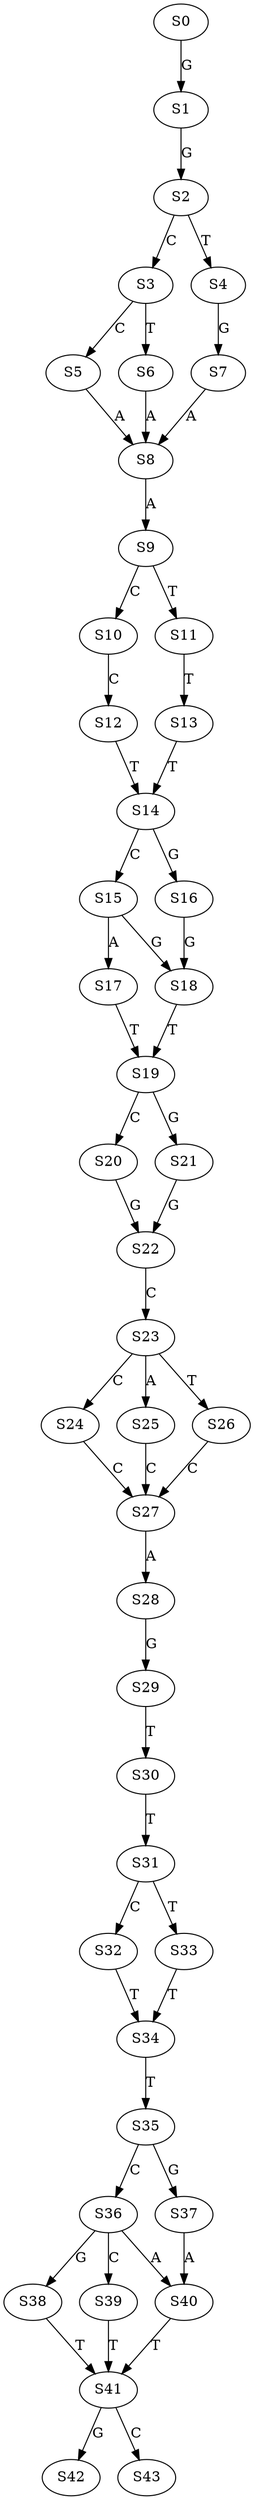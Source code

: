 strict digraph  {
	S0 -> S1 [ label = G ];
	S1 -> S2 [ label = G ];
	S2 -> S3 [ label = C ];
	S2 -> S4 [ label = T ];
	S3 -> S5 [ label = C ];
	S3 -> S6 [ label = T ];
	S4 -> S7 [ label = G ];
	S5 -> S8 [ label = A ];
	S6 -> S8 [ label = A ];
	S7 -> S8 [ label = A ];
	S8 -> S9 [ label = A ];
	S9 -> S10 [ label = C ];
	S9 -> S11 [ label = T ];
	S10 -> S12 [ label = C ];
	S11 -> S13 [ label = T ];
	S12 -> S14 [ label = T ];
	S13 -> S14 [ label = T ];
	S14 -> S15 [ label = C ];
	S14 -> S16 [ label = G ];
	S15 -> S17 [ label = A ];
	S15 -> S18 [ label = G ];
	S16 -> S18 [ label = G ];
	S17 -> S19 [ label = T ];
	S18 -> S19 [ label = T ];
	S19 -> S20 [ label = C ];
	S19 -> S21 [ label = G ];
	S20 -> S22 [ label = G ];
	S21 -> S22 [ label = G ];
	S22 -> S23 [ label = C ];
	S23 -> S24 [ label = C ];
	S23 -> S25 [ label = A ];
	S23 -> S26 [ label = T ];
	S24 -> S27 [ label = C ];
	S25 -> S27 [ label = C ];
	S26 -> S27 [ label = C ];
	S27 -> S28 [ label = A ];
	S28 -> S29 [ label = G ];
	S29 -> S30 [ label = T ];
	S30 -> S31 [ label = T ];
	S31 -> S32 [ label = C ];
	S31 -> S33 [ label = T ];
	S32 -> S34 [ label = T ];
	S33 -> S34 [ label = T ];
	S34 -> S35 [ label = T ];
	S35 -> S36 [ label = C ];
	S35 -> S37 [ label = G ];
	S36 -> S38 [ label = G ];
	S36 -> S39 [ label = C ];
	S36 -> S40 [ label = A ];
	S37 -> S40 [ label = A ];
	S38 -> S41 [ label = T ];
	S39 -> S41 [ label = T ];
	S40 -> S41 [ label = T ];
	S41 -> S42 [ label = G ];
	S41 -> S43 [ label = C ];
}
